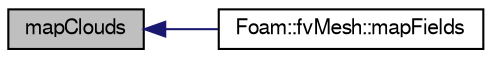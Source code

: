 digraph "mapClouds"
{
  bgcolor="transparent";
  edge [fontname="FreeSans",fontsize="10",labelfontname="FreeSans",labelfontsize="10"];
  node [fontname="FreeSans",fontsize="10",shape=record];
  rankdir="LR";
  Node1 [label="mapClouds",height=0.2,width=0.4,color="black", fillcolor="grey75", style="filled" fontcolor="black"];
  Node1 -> Node2 [dir="back",color="midnightblue",fontsize="10",style="solid",fontname="FreeSans"];
  Node2 [label="Foam::fvMesh::mapFields",height=0.2,width=0.4,color="black",URL="$a00851.html#acdda95483d214b756be7af3887ef71ee",tooltip="Map all fields in time using given map. "];
}
